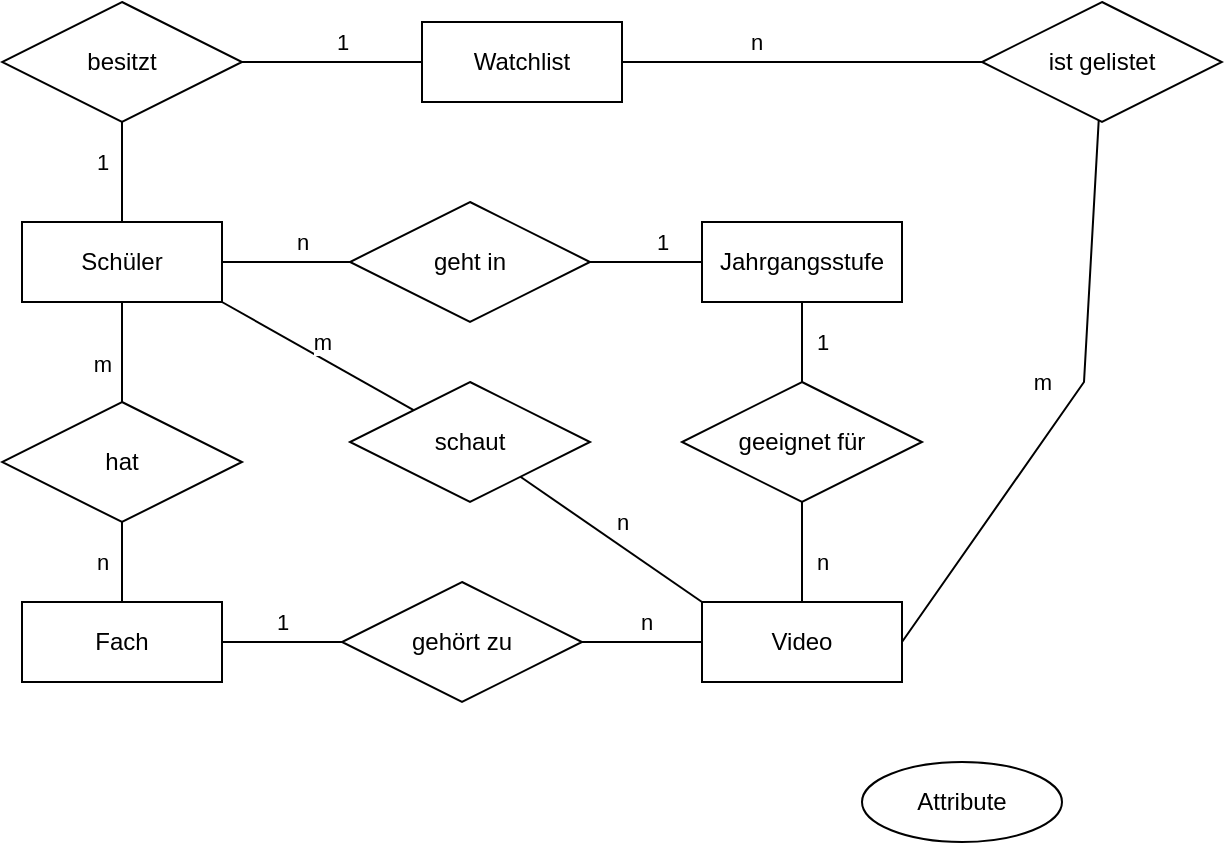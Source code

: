 <mxfile version="13.2.4" type="device" pages="4"><diagram id="a_zkMm7UPZCr8X6rGZft" name="Video Portal"><mxGraphModel dx="975" dy="561" grid="0" gridSize="10" guides="1" tooltips="1" connect="1" arrows="1" fold="1" page="1" pageScale="1" pageWidth="827" pageHeight="1169" math="0" shadow="0"><root><mxCell id="0"/><mxCell id="1" parent="0"/><mxCell id="i4_n3UW4ivkLf7g6PLRW-10" style="rounded=0;orthogonalLoop=1;jettySize=auto;html=1;entryX=0;entryY=0.5;entryDx=0;entryDy=0;endArrow=none;endFill=0;" edge="1" parent="1" source="i4_n3UW4ivkLf7g6PLRW-1" target="i4_n3UW4ivkLf7g6PLRW-3"><mxGeometry relative="1" as="geometry"/></mxCell><mxCell id="i4_n3UW4ivkLf7g6PLRW-34" value="n" style="edgeLabel;html=1;align=center;verticalAlign=middle;resizable=0;points=[];" vertex="1" connectable="0" parent="i4_n3UW4ivkLf7g6PLRW-10"><mxGeometry x="-0.689" y="-1" relative="1" as="geometry"><mxPoint y="-9" as="offset"/></mxGeometry></mxCell><mxCell id="i4_n3UW4ivkLf7g6PLRW-1" value="Video" style="whiteSpace=wrap;html=1;align=center;" vertex="1" parent="1"><mxGeometry x="470" y="450" width="100" height="40" as="geometry"/></mxCell><mxCell id="i4_n3UW4ivkLf7g6PLRW-2" value="Attribute" style="ellipse;whiteSpace=wrap;html=1;align=center;" vertex="1" parent="1"><mxGeometry x="550" y="530" width="100" height="40" as="geometry"/></mxCell><mxCell id="i4_n3UW4ivkLf7g6PLRW-11" style="edgeStyle=none;rounded=0;orthogonalLoop=1;jettySize=auto;html=1;entryX=0;entryY=0.5;entryDx=0;entryDy=0;endArrow=none;endFill=0;" edge="1" parent="1" source="i4_n3UW4ivkLf7g6PLRW-3" target="i4_n3UW4ivkLf7g6PLRW-4"><mxGeometry relative="1" as="geometry"/></mxCell><mxCell id="i4_n3UW4ivkLf7g6PLRW-33" value="1" style="edgeLabel;html=1;align=center;verticalAlign=middle;resizable=0;points=[];" vertex="1" connectable="0" parent="i4_n3UW4ivkLf7g6PLRW-11"><mxGeometry x="-0.514" relative="1" as="geometry"><mxPoint x="8.86" y="-10" as="offset"/></mxGeometry></mxCell><mxCell id="i4_n3UW4ivkLf7g6PLRW-3" value="gehört zu" style="shape=rhombus;perimeter=rhombusPerimeter;whiteSpace=wrap;html=1;align=center;" vertex="1" parent="1"><mxGeometry x="290" y="440" width="120" height="60" as="geometry"/></mxCell><mxCell id="i4_n3UW4ivkLf7g6PLRW-4" value="Fach" style="whiteSpace=wrap;html=1;align=center;" vertex="1" parent="1"><mxGeometry x="130" y="450" width="100" height="40" as="geometry"/></mxCell><mxCell id="i4_n3UW4ivkLf7g6PLRW-23" style="edgeStyle=none;rounded=0;orthogonalLoop=1;jettySize=auto;html=1;entryX=0;entryY=0.5;entryDx=0;entryDy=0;endArrow=none;endFill=0;" edge="1" parent="1" source="i4_n3UW4ivkLf7g6PLRW-5" target="i4_n3UW4ivkLf7g6PLRW-22"><mxGeometry relative="1" as="geometry"/></mxCell><mxCell id="i4_n3UW4ivkLf7g6PLRW-27" value="n" style="edgeLabel;html=1;align=center;verticalAlign=middle;resizable=0;points=[];" vertex="1" connectable="0" parent="i4_n3UW4ivkLf7g6PLRW-23"><mxGeometry x="-0.238" y="1" relative="1" as="geometry"><mxPoint x="-1.43" y="-9" as="offset"/></mxGeometry></mxCell><mxCell id="i4_n3UW4ivkLf7g6PLRW-5" value="Watchlist" style="whiteSpace=wrap;html=1;align=center;" vertex="1" parent="1"><mxGeometry x="330" y="160" width="100" height="40" as="geometry"/></mxCell><mxCell id="i4_n3UW4ivkLf7g6PLRW-13" style="edgeStyle=none;rounded=0;orthogonalLoop=1;jettySize=auto;html=1;entryX=0;entryY=0.5;entryDx=0;entryDy=0;endArrow=none;endFill=0;" edge="1" parent="1" source="i4_n3UW4ivkLf7g6PLRW-6" target="i4_n3UW4ivkLf7g6PLRW-12"><mxGeometry relative="1" as="geometry"/></mxCell><mxCell id="i4_n3UW4ivkLf7g6PLRW-30" value="n" style="edgeLabel;html=1;align=center;verticalAlign=middle;resizable=0;points=[];" vertex="1" connectable="0" parent="i4_n3UW4ivkLf7g6PLRW-13"><mxGeometry x="0.339" relative="1" as="geometry"><mxPoint x="-2.86" y="-10" as="offset"/></mxGeometry></mxCell><mxCell id="i4_n3UW4ivkLf7g6PLRW-18" style="edgeStyle=none;rounded=0;orthogonalLoop=1;jettySize=auto;html=1;entryX=0.5;entryY=0;entryDx=0;entryDy=0;endArrow=none;endFill=0;" edge="1" parent="1" source="i4_n3UW4ivkLf7g6PLRW-6" target="i4_n3UW4ivkLf7g6PLRW-17"><mxGeometry relative="1" as="geometry"/></mxCell><mxCell id="i4_n3UW4ivkLf7g6PLRW-32" value="m" style="edgeLabel;html=1;align=center;verticalAlign=middle;resizable=0;points=[];" vertex="1" connectable="0" parent="i4_n3UW4ivkLf7g6PLRW-18"><mxGeometry x="0.514" relative="1" as="geometry"><mxPoint x="-10" y="-7.71" as="offset"/></mxGeometry></mxCell><mxCell id="i4_n3UW4ivkLf7g6PLRW-6" value="Schüler" style="whiteSpace=wrap;html=1;align=center;" vertex="1" parent="1"><mxGeometry x="130" y="260" width="100" height="40" as="geometry"/></mxCell><mxCell id="i4_n3UW4ivkLf7g6PLRW-7" value="Jahrgangsstufe" style="whiteSpace=wrap;html=1;align=center;" vertex="1" parent="1"><mxGeometry x="470" y="260" width="100" height="40" as="geometry"/></mxCell><mxCell id="i4_n3UW4ivkLf7g6PLRW-20" style="edgeStyle=none;rounded=0;orthogonalLoop=1;jettySize=auto;html=1;endArrow=none;endFill=0;" edge="1" parent="1" source="i4_n3UW4ivkLf7g6PLRW-8" target="i4_n3UW4ivkLf7g6PLRW-6"><mxGeometry relative="1" as="geometry"/></mxCell><mxCell id="i4_n3UW4ivkLf7g6PLRW-25" value="1" style="edgeLabel;html=1;align=center;verticalAlign=middle;resizable=0;points=[];" vertex="1" connectable="0" parent="i4_n3UW4ivkLf7g6PLRW-20"><mxGeometry x="0.251" y="1" relative="1" as="geometry"><mxPoint x="-11" y="-11.43" as="offset"/></mxGeometry></mxCell><mxCell id="i4_n3UW4ivkLf7g6PLRW-21" value="1" style="edgeStyle=none;rounded=0;orthogonalLoop=1;jettySize=auto;html=1;entryX=0;entryY=0.5;entryDx=0;entryDy=0;endArrow=none;endFill=0;" edge="1" parent="1" source="i4_n3UW4ivkLf7g6PLRW-8" target="i4_n3UW4ivkLf7g6PLRW-5"><mxGeometry x="0.111" y="10" relative="1" as="geometry"><mxPoint as="offset"/></mxGeometry></mxCell><mxCell id="i4_n3UW4ivkLf7g6PLRW-8" value="besitzt" style="shape=rhombus;perimeter=rhombusPerimeter;whiteSpace=wrap;html=1;align=center;" vertex="1" parent="1"><mxGeometry x="120" y="150" width="120" height="60" as="geometry"/></mxCell><mxCell id="i4_n3UW4ivkLf7g6PLRW-15" style="edgeStyle=none;rounded=0;orthogonalLoop=1;jettySize=auto;html=1;entryX=0.5;entryY=0;entryDx=0;entryDy=0;endArrow=none;endFill=0;" edge="1" parent="1" source="i4_n3UW4ivkLf7g6PLRW-9" target="i4_n3UW4ivkLf7g6PLRW-1"><mxGeometry relative="1" as="geometry"/></mxCell><mxCell id="i4_n3UW4ivkLf7g6PLRW-35" value="n" style="edgeLabel;html=1;align=center;verticalAlign=middle;resizable=0;points=[];" vertex="1" connectable="0" parent="i4_n3UW4ivkLf7g6PLRW-15"><mxGeometry x="-0.331" y="1" relative="1" as="geometry"><mxPoint x="9" y="13.33" as="offset"/></mxGeometry></mxCell><mxCell id="i4_n3UW4ivkLf7g6PLRW-16" value="1" style="edgeStyle=none;rounded=0;orthogonalLoop=1;jettySize=auto;html=1;entryX=0.5;entryY=1;entryDx=0;entryDy=0;endArrow=none;endFill=0;" edge="1" parent="1" source="i4_n3UW4ivkLf7g6PLRW-9" target="i4_n3UW4ivkLf7g6PLRW-7"><mxGeometry y="-10" relative="1" as="geometry"><mxPoint as="offset"/></mxGeometry></mxCell><mxCell id="i4_n3UW4ivkLf7g6PLRW-9" value="geeignet für" style="shape=rhombus;perimeter=rhombusPerimeter;whiteSpace=wrap;html=1;align=center;" vertex="1" parent="1"><mxGeometry x="460" y="340" width="120" height="60" as="geometry"/></mxCell><mxCell id="i4_n3UW4ivkLf7g6PLRW-14" style="edgeStyle=none;rounded=0;orthogonalLoop=1;jettySize=auto;html=1;endArrow=none;endFill=0;" edge="1" parent="1" source="i4_n3UW4ivkLf7g6PLRW-12" target="i4_n3UW4ivkLf7g6PLRW-7"><mxGeometry relative="1" as="geometry"/></mxCell><mxCell id="i4_n3UW4ivkLf7g6PLRW-29" value="1" style="edgeLabel;html=1;align=center;verticalAlign=middle;resizable=0;points=[];" vertex="1" connectable="0" parent="i4_n3UW4ivkLf7g6PLRW-14"><mxGeometry x="0.265" y="-1" relative="1" as="geometry"><mxPoint y="-11" as="offset"/></mxGeometry></mxCell><mxCell id="i4_n3UW4ivkLf7g6PLRW-12" value="geht in" style="shape=rhombus;perimeter=rhombusPerimeter;whiteSpace=wrap;html=1;align=center;" vertex="1" parent="1"><mxGeometry x="294" y="250" width="120" height="60" as="geometry"/></mxCell><mxCell id="i4_n3UW4ivkLf7g6PLRW-19" style="edgeStyle=none;rounded=0;orthogonalLoop=1;jettySize=auto;html=1;entryX=0.5;entryY=0;entryDx=0;entryDy=0;endArrow=none;endFill=0;" edge="1" parent="1" source="i4_n3UW4ivkLf7g6PLRW-17" target="i4_n3UW4ivkLf7g6PLRW-4"><mxGeometry relative="1" as="geometry"/></mxCell><mxCell id="i4_n3UW4ivkLf7g6PLRW-31" value="n" style="edgeLabel;html=1;align=center;verticalAlign=middle;resizable=0;points=[];" vertex="1" connectable="0" parent="i4_n3UW4ivkLf7g6PLRW-19"><mxGeometry x="0.393" relative="1" as="geometry"><mxPoint x="-10" y="-8" as="offset"/></mxGeometry></mxCell><mxCell id="i4_n3UW4ivkLf7g6PLRW-17" value="hat" style="shape=rhombus;perimeter=rhombusPerimeter;whiteSpace=wrap;html=1;align=center;" vertex="1" parent="1"><mxGeometry x="120" y="350" width="120" height="60" as="geometry"/></mxCell><mxCell id="i4_n3UW4ivkLf7g6PLRW-24" style="edgeStyle=none;rounded=0;orthogonalLoop=1;jettySize=auto;html=1;entryX=1;entryY=0.5;entryDx=0;entryDy=0;endArrow=none;endFill=0;" edge="1" parent="1" source="i4_n3UW4ivkLf7g6PLRW-22" target="i4_n3UW4ivkLf7g6PLRW-1"><mxGeometry relative="1" as="geometry"><Array as="points"><mxPoint x="661" y="340"/></Array></mxGeometry></mxCell><mxCell id="i4_n3UW4ivkLf7g6PLRW-28" value="m" style="edgeLabel;html=1;align=center;verticalAlign=middle;resizable=0;points=[];" vertex="1" connectable="0" parent="i4_n3UW4ivkLf7g6PLRW-24"><mxGeometry x="-0.077" y="1" relative="1" as="geometry"><mxPoint x="-20.5" y="-2.46" as="offset"/></mxGeometry></mxCell><mxCell id="i4_n3UW4ivkLf7g6PLRW-22" value="ist gelistet" style="shape=rhombus;perimeter=rhombusPerimeter;whiteSpace=wrap;html=1;align=center;" vertex="1" parent="1"><mxGeometry x="610" y="150" width="120" height="60" as="geometry"/></mxCell><mxCell id="i4_n3UW4ivkLf7g6PLRW-37" style="edgeStyle=none;rounded=0;orthogonalLoop=1;jettySize=auto;html=1;entryX=1;entryY=1;entryDx=0;entryDy=0;endArrow=none;endFill=0;" edge="1" parent="1" source="i4_n3UW4ivkLf7g6PLRW-36" target="i4_n3UW4ivkLf7g6PLRW-6"><mxGeometry relative="1" as="geometry"/></mxCell><mxCell id="i4_n3UW4ivkLf7g6PLRW-40" value="m" style="edgeLabel;html=1;align=center;verticalAlign=middle;resizable=0;points=[];" vertex="1" connectable="0" parent="i4_n3UW4ivkLf7g6PLRW-37"><mxGeometry x="-0.327" y="1" relative="1" as="geometry"><mxPoint x="-13.4" y="-16.94" as="offset"/></mxGeometry></mxCell><mxCell id="i4_n3UW4ivkLf7g6PLRW-38" style="edgeStyle=none;rounded=0;orthogonalLoop=1;jettySize=auto;html=1;entryX=0;entryY=0;entryDx=0;entryDy=0;endArrow=none;endFill=0;" edge="1" parent="1" source="i4_n3UW4ivkLf7g6PLRW-36" target="i4_n3UW4ivkLf7g6PLRW-1"><mxGeometry relative="1" as="geometry"/></mxCell><mxCell id="i4_n3UW4ivkLf7g6PLRW-39" value="n" style="edgeLabel;html=1;align=center;verticalAlign=middle;resizable=0;points=[];" vertex="1" connectable="0" parent="i4_n3UW4ivkLf7g6PLRW-38"><mxGeometry x="-0.291" y="2" relative="1" as="geometry"><mxPoint x="17.4" y="2.02" as="offset"/></mxGeometry></mxCell><mxCell id="i4_n3UW4ivkLf7g6PLRW-36" value="schaut" style="shape=rhombus;perimeter=rhombusPerimeter;whiteSpace=wrap;html=1;align=center;" vertex="1" parent="1"><mxGeometry x="294" y="340" width="120" height="60" as="geometry"/></mxCell></root></mxGraphModel></diagram><diagram id="hEAbOW6qLUbMsKD9NViu" name="eScooter"><mxGraphModel dx="1170" dy="673" grid="0" gridSize="10" guides="1" tooltips="1" connect="1" arrows="1" fold="1" page="1" pageScale="1" pageWidth="827" pageHeight="1169" math="0" shadow="0"><root><mxCell id="SSrr174SszwygzmOOeaU-0"/><mxCell id="SSrr174SszwygzmOOeaU-1" parent="SSrr174SszwygzmOOeaU-0"/><mxCell id="SSrr174SszwygzmOOeaU-2" value="eScooter" style="whiteSpace=wrap;html=1;align=center;fillColor=#dae8fc;strokeColor=#6c8ebf;" vertex="1" parent="SSrr174SszwygzmOOeaU-1"><mxGeometry x="160" y="240" width="100" height="40" as="geometry"/></mxCell><mxCell id="SSrr174SszwygzmOOeaU-19" value="m" style="edgeStyle=none;rounded=0;orthogonalLoop=1;jettySize=auto;html=1;entryX=1;entryY=0.5;entryDx=0;entryDy=0;endArrow=none;endFill=0;" edge="1" parent="SSrr174SszwygzmOOeaU-1" source="SSrr174SszwygzmOOeaU-3" target="SSrr174SszwygzmOOeaU-2"><mxGeometry y="-10" relative="1" as="geometry"><mxPoint as="offset"/></mxGeometry></mxCell><mxCell id="SSrr174SszwygzmOOeaU-34" style="edgeStyle=none;rounded=0;orthogonalLoop=1;jettySize=auto;html=1;entryX=0.5;entryY=0;entryDx=0;entryDy=0;endArrow=none;endFill=0;" edge="1" parent="SSrr174SszwygzmOOeaU-1" source="SSrr174SszwygzmOOeaU-3" target="SSrr174SszwygzmOOeaU-33"><mxGeometry relative="1" as="geometry"/></mxCell><mxCell id="SSrr174SszwygzmOOeaU-35" style="edgeStyle=none;rounded=0;orthogonalLoop=1;jettySize=auto;html=1;entryX=0.58;entryY=-0.05;entryDx=0;entryDy=0;entryPerimeter=0;endArrow=none;endFill=0;" edge="1" parent="SSrr174SszwygzmOOeaU-1" source="SSrr174SszwygzmOOeaU-3" target="SSrr174SszwygzmOOeaU-32"><mxGeometry relative="1" as="geometry"/></mxCell><mxCell id="SSrr174SszwygzmOOeaU-3" value="leiht" style="shape=rhombus;perimeter=rhombusPerimeter;whiteSpace=wrap;html=1;align=center;fillColor=#e1d5e7;strokeColor=#9673a6;" vertex="1" parent="SSrr174SszwygzmOOeaU-1"><mxGeometry x="320" y="230" width="120" height="60" as="geometry"/></mxCell><mxCell id="SSrr174SszwygzmOOeaU-16" value="n" style="edgeStyle=none;rounded=0;orthogonalLoop=1;jettySize=auto;html=1;entryX=0.5;entryY=0;entryDx=0;entryDy=0;endArrow=none;endFill=0;" edge="1" parent="SSrr174SszwygzmOOeaU-1" source="SSrr174SszwygzmOOeaU-4" target="SSrr174SszwygzmOOeaU-6"><mxGeometry x="0.2" y="10" relative="1" as="geometry"><mxPoint as="offset"/></mxGeometry></mxCell><mxCell id="SSrr174SszwygzmOOeaU-18" value="n" style="edgeStyle=none;rounded=0;orthogonalLoop=1;jettySize=auto;html=1;entryX=1;entryY=0.5;entryDx=0;entryDy=0;endArrow=none;endFill=0;" edge="1" parent="SSrr174SszwygzmOOeaU-1" source="SSrr174SszwygzmOOeaU-4" target="SSrr174SszwygzmOOeaU-3"><mxGeometry x="-0.143" y="-10" relative="1" as="geometry"><mxPoint as="offset"/></mxGeometry></mxCell><mxCell id="SSrr174SszwygzmOOeaU-4" value="Kunde" style="whiteSpace=wrap;html=1;align=center;fillColor=#fff2cc;strokeColor=#d6b656;" vertex="1" parent="SSrr174SszwygzmOOeaU-1"><mxGeometry x="510" y="240" width="100" height="40" as="geometry"/></mxCell><mxCell id="SSrr174SszwygzmOOeaU-30" style="edgeStyle=none;rounded=0;orthogonalLoop=1;jettySize=auto;html=1;entryX=0;entryY=0;entryDx=0;entryDy=0;endArrow=none;endFill=0;" edge="1" parent="SSrr174SszwygzmOOeaU-1" source="SSrr174SszwygzmOOeaU-5" target="SSrr174SszwygzmOOeaU-28"><mxGeometry relative="1" as="geometry"/></mxCell><mxCell id="SSrr174SszwygzmOOeaU-31" style="edgeStyle=none;rounded=0;orthogonalLoop=1;jettySize=auto;html=1;entryX=0.5;entryY=0;entryDx=0;entryDy=0;endArrow=none;endFill=0;" edge="1" parent="SSrr174SszwygzmOOeaU-1" source="SSrr174SszwygzmOOeaU-5" target="SSrr174SszwygzmOOeaU-29"><mxGeometry relative="1" as="geometry"/></mxCell><mxCell id="SSrr174SszwygzmOOeaU-5" value="Kundengruppe" style="whiteSpace=wrap;html=1;align=center;fillColor=#d5e8d4;strokeColor=#82b366;" vertex="1" parent="SSrr174SszwygzmOOeaU-1"><mxGeometry x="510" y="440" width="100" height="40" as="geometry"/></mxCell><mxCell id="SSrr174SszwygzmOOeaU-17" value="1" style="edgeStyle=none;rounded=0;orthogonalLoop=1;jettySize=auto;html=1;exitX=0.5;exitY=1;exitDx=0;exitDy=0;entryX=0.5;entryY=0;entryDx=0;entryDy=0;endArrow=none;endFill=0;" edge="1" parent="SSrr174SszwygzmOOeaU-1" source="SSrr174SszwygzmOOeaU-6" target="SSrr174SszwygzmOOeaU-5"><mxGeometry x="0.2" y="10" relative="1" as="geometry"><mxPoint as="offset"/></mxGeometry></mxCell><mxCell id="SSrr174SszwygzmOOeaU-6" value="gehört an" style="shape=rhombus;perimeter=rhombusPerimeter;whiteSpace=wrap;html=1;align=center;" vertex="1" parent="SSrr174SszwygzmOOeaU-1"><mxGeometry x="500" y="330" width="120" height="60" as="geometry"/></mxCell><mxCell id="SSrr174SszwygzmOOeaU-13" style="edgeStyle=none;rounded=0;orthogonalLoop=1;jettySize=auto;html=1;entryX=1;entryY=0;entryDx=0;entryDy=0;endArrow=none;endFill=0;" edge="1" parent="SSrr174SszwygzmOOeaU-1" source="SSrr174SszwygzmOOeaU-8" target="SSrr174SszwygzmOOeaU-4"><mxGeometry relative="1" as="geometry"/></mxCell><mxCell id="SSrr174SszwygzmOOeaU-8" value="&lt;u&gt;Kundennr&lt;/u&gt;" style="ellipse;whiteSpace=wrap;html=1;align=center;fillColor=#fff2cc;strokeColor=#d6b656;" vertex="1" parent="SSrr174SszwygzmOOeaU-1"><mxGeometry x="660" y="140" width="100" height="40" as="geometry"/></mxCell><mxCell id="SSrr174SszwygzmOOeaU-14" style="edgeStyle=none;rounded=0;orthogonalLoop=1;jettySize=auto;html=1;entryX=1;entryY=0.5;entryDx=0;entryDy=0;endArrow=none;endFill=0;" edge="1" parent="SSrr174SszwygzmOOeaU-1" source="SSrr174SszwygzmOOeaU-9" target="SSrr174SszwygzmOOeaU-4"><mxGeometry relative="1" as="geometry"/></mxCell><mxCell id="SSrr174SszwygzmOOeaU-9" value="Name" style="ellipse;whiteSpace=wrap;html=1;align=center;fillColor=#fff2cc;strokeColor=#d6b656;" vertex="1" parent="SSrr174SszwygzmOOeaU-1"><mxGeometry x="680" y="210" width="100" height="40" as="geometry"/></mxCell><mxCell id="SSrr174SszwygzmOOeaU-15" style="edgeStyle=none;rounded=0;orthogonalLoop=1;jettySize=auto;html=1;entryX=1;entryY=1;entryDx=0;entryDy=0;endArrow=none;endFill=0;" edge="1" parent="SSrr174SszwygzmOOeaU-1" source="SSrr174SszwygzmOOeaU-10" target="SSrr174SszwygzmOOeaU-4"><mxGeometry relative="1" as="geometry"/></mxCell><mxCell id="SSrr174SszwygzmOOeaU-10" value="Vorname" style="ellipse;whiteSpace=wrap;html=1;align=center;fillColor=#fff2cc;strokeColor=#d6b656;" vertex="1" parent="SSrr174SszwygzmOOeaU-1"><mxGeometry x="680" y="280" width="100" height="40" as="geometry"/></mxCell><mxCell id="SSrr174SszwygzmOOeaU-12" style="edgeStyle=none;rounded=0;orthogonalLoop=1;jettySize=auto;html=1;endArrow=none;endFill=0;" edge="1" parent="SSrr174SszwygzmOOeaU-1" source="SSrr174SszwygzmOOeaU-11" target="SSrr174SszwygzmOOeaU-4"><mxGeometry relative="1" as="geometry"/></mxCell><mxCell id="SSrr174SszwygzmOOeaU-11" value="Handynummer" style="ellipse;whiteSpace=wrap;html=1;align=center;fillColor=#fff2cc;strokeColor=#d6b656;" vertex="1" parent="SSrr174SszwygzmOOeaU-1"><mxGeometry x="530" y="120" width="100" height="40" as="geometry"/></mxCell><mxCell id="SSrr174SszwygzmOOeaU-21" style="edgeStyle=none;rounded=0;orthogonalLoop=1;jettySize=auto;html=1;entryX=0.5;entryY=0;entryDx=0;entryDy=0;endArrow=none;endFill=0;" edge="1" parent="SSrr174SszwygzmOOeaU-1" source="SSrr174SszwygzmOOeaU-20" target="SSrr174SszwygzmOOeaU-2"><mxGeometry relative="1" as="geometry"/></mxCell><mxCell id="SSrr174SszwygzmOOeaU-20" value="&lt;u&gt;Kennzeichen&lt;/u&gt;" style="ellipse;whiteSpace=wrap;html=1;align=center;fillColor=#dae8fc;strokeColor=#6c8ebf;" vertex="1" parent="SSrr174SszwygzmOOeaU-1"><mxGeometry x="180" y="140" width="100" height="40" as="geometry"/></mxCell><mxCell id="SSrr174SszwygzmOOeaU-24" style="edgeStyle=none;rounded=0;orthogonalLoop=1;jettySize=auto;html=1;entryX=0.25;entryY=0;entryDx=0;entryDy=0;endArrow=none;endFill=0;" edge="1" parent="SSrr174SszwygzmOOeaU-1" source="SSrr174SszwygzmOOeaU-22" target="SSrr174SszwygzmOOeaU-2"><mxGeometry relative="1" as="geometry"/></mxCell><mxCell id="SSrr174SszwygzmOOeaU-22" value="Akkustand" style="ellipse;whiteSpace=wrap;html=1;align=center;fillColor=#dae8fc;strokeColor=#6c8ebf;" vertex="1" parent="SSrr174SszwygzmOOeaU-1"><mxGeometry x="50" y="170" width="100" height="40" as="geometry"/></mxCell><mxCell id="SSrr174SszwygzmOOeaU-27" style="edgeStyle=none;rounded=0;orthogonalLoop=1;jettySize=auto;html=1;entryX=0.43;entryY=1.025;entryDx=0;entryDy=0;entryPerimeter=0;endArrow=none;endFill=0;" edge="1" parent="SSrr174SszwygzmOOeaU-1" source="SSrr174SszwygzmOOeaU-26" target="SSrr174SszwygzmOOeaU-2"><mxGeometry relative="1" as="geometry"/></mxCell><mxCell id="SSrr174SszwygzmOOeaU-26" value="Koordinaten" style="ellipse;whiteSpace=wrap;html=1;align=center;fillColor=#dae8fc;strokeColor=#6c8ebf;" vertex="1" parent="SSrr174SszwygzmOOeaU-1"><mxGeometry x="40" y="300" width="100" height="40" as="geometry"/></mxCell><mxCell id="SSrr174SszwygzmOOeaU-28" value="&lt;u&gt;Bezeichnung&lt;/u&gt;" style="ellipse;whiteSpace=wrap;html=1;align=center;fillColor=#d5e8d4;strokeColor=#82b366;" vertex="1" parent="SSrr174SszwygzmOOeaU-1"><mxGeometry x="650" y="470" width="100" height="40" as="geometry"/></mxCell><mxCell id="SSrr174SszwygzmOOeaU-29" value="Preis" style="ellipse;whiteSpace=wrap;html=1;align=center;fillColor=#d5e8d4;strokeColor=#82b366;" vertex="1" parent="SSrr174SszwygzmOOeaU-1"><mxGeometry x="530" y="530" width="100" height="40" as="geometry"/></mxCell><mxCell id="SSrr174SszwygzmOOeaU-32" value="Startzeit" style="ellipse;whiteSpace=wrap;html=1;align=center;fillColor=#e1d5e7;strokeColor=#9673a6;" vertex="1" parent="SSrr174SszwygzmOOeaU-1"><mxGeometry x="282" y="313" width="100" height="40" as="geometry"/></mxCell><mxCell id="SSrr174SszwygzmOOeaU-33" value="Endezeit" style="ellipse;whiteSpace=wrap;html=1;align=center;fillColor=#e1d5e7;strokeColor=#9673a6;" vertex="1" parent="SSrr174SszwygzmOOeaU-1"><mxGeometry x="368" y="368" width="100" height="40" as="geometry"/></mxCell></root></mxGraphModel></diagram><diagram id="uggN_FVROiUdhtDjZ_DW" name="Schule"><mxGraphModel dx="1412" dy="812" grid="0" gridSize="10" guides="1" tooltips="1" connect="1" arrows="1" fold="1" page="1" pageScale="1" pageWidth="1169" pageHeight="827" math="0" shadow="0"><root><mxCell id="nKgOm3n_4c1LlRhgsSro-0"/><mxCell id="nKgOm3n_4c1LlRhgsSro-1" parent="nKgOm3n_4c1LlRhgsSro-0"/><mxCell id="nmdzRrV9VEOIbNNfAdNE-6" value="?" style="edgeStyle=none;rounded=0;orthogonalLoop=1;jettySize=auto;html=1;endArrow=none;endFill=0;fontSize=14;" edge="1" parent="nKgOm3n_4c1LlRhgsSro-1" source="nmdzRrV9VEOIbNNfAdNE-0" target="nmdzRrV9VEOIbNNfAdNE-4"><mxGeometry x="0.2" y="-10" relative="1" as="geometry"><mxPoint as="offset"/></mxGeometry></mxCell><mxCell id="nmdzRrV9VEOIbNNfAdNE-0" value="Raum" style="whiteSpace=wrap;html=1;align=center;fontSize=14;" vertex="1" parent="nKgOm3n_4c1LlRhgsSro-1"><mxGeometry x="680" y="340" width="80" height="40" as="geometry"/></mxCell><mxCell id="nmdzRrV9VEOIbNNfAdNE-1" value="Klasse" style="whiteSpace=wrap;html=1;align=center;fontSize=14;" vertex="1" parent="nKgOm3n_4c1LlRhgsSro-1"><mxGeometry x="360" y="340" width="80" height="40" as="geometry"/></mxCell><mxCell id="nmdzRrV9VEOIbNNfAdNE-2" value="Schüler" style="whiteSpace=wrap;html=1;align=center;fontSize=14;" vertex="1" parent="nKgOm3n_4c1LlRhgsSro-1"><mxGeometry x="360" y="130" width="80" height="40" as="geometry"/></mxCell><mxCell id="nmdzRrV9VEOIbNNfAdNE-9" style="edgeStyle=none;rounded=0;orthogonalLoop=1;jettySize=auto;html=1;entryX=0;entryY=0.5;entryDx=0;entryDy=0;endArrow=none;endFill=0;exitX=1;exitY=0.5;exitDx=0;exitDy=0;" edge="1" parent="nKgOm3n_4c1LlRhgsSro-1" source="nmdzRrV9VEOIbNNfAdNE-3" target="nmdzRrV9VEOIbNNfAdNE-1"><mxGeometry relative="1" as="geometry"/></mxCell><mxCell id="nmdzRrV9VEOIbNNfAdNE-13" value="?" style="edgeLabel;html=1;align=center;verticalAlign=middle;resizable=0;points=[];fontSize=14;" vertex="1" connectable="0" parent="nmdzRrV9VEOIbNNfAdNE-9"><mxGeometry x="-0.119" relative="1" as="geometry"><mxPoint y="-10" as="offset"/></mxGeometry></mxCell><mxCell id="nmdzRrV9VEOIbNNfAdNE-3" value="unterrichtet" style="shape=rhombus;perimeter=rhombusPerimeter;whiteSpace=wrap;html=1;align=center;fontSize=14;" vertex="1" parent="nKgOm3n_4c1LlRhgsSro-1"><mxGeometry x="180" y="330" width="120" height="60" as="geometry"/></mxCell><mxCell id="nmdzRrV9VEOIbNNfAdNE-7" value="?" style="edgeStyle=none;rounded=0;orthogonalLoop=1;jettySize=auto;html=1;endArrow=none;endFill=0;fontSize=14;" edge="1" parent="nKgOm3n_4c1LlRhgsSro-1" source="nmdzRrV9VEOIbNNfAdNE-4" target="nmdzRrV9VEOIbNNfAdNE-1"><mxGeometry x="0.071" y="-10" relative="1" as="geometry"><mxPoint as="offset"/></mxGeometry></mxCell><mxCell id="nmdzRrV9VEOIbNNfAdNE-4" value="befindet sich" style="shape=rhombus;perimeter=rhombusPerimeter;whiteSpace=wrap;html=1;align=center;fontSize=14;" vertex="1" parent="nKgOm3n_4c1LlRhgsSro-1"><mxGeometry x="500" y="330" width="120" height="60" as="geometry"/></mxCell><mxCell id="nmdzRrV9VEOIbNNfAdNE-8" style="edgeStyle=none;rounded=0;orthogonalLoop=1;jettySize=auto;html=1;entryX=0;entryY=0.5;entryDx=0;entryDy=0;endArrow=none;endFill=0;" edge="1" parent="nKgOm3n_4c1LlRhgsSro-1" source="nmdzRrV9VEOIbNNfAdNE-5" target="nmdzRrV9VEOIbNNfAdNE-3"><mxGeometry relative="1" as="geometry"/></mxCell><mxCell id="nmdzRrV9VEOIbNNfAdNE-14" value="?" style="edgeLabel;html=1;align=center;verticalAlign=middle;resizable=0;points=[];fontSize=14;" vertex="1" connectable="0" parent="nmdzRrV9VEOIbNNfAdNE-8"><mxGeometry x="-0.167" y="-1" relative="1" as="geometry"><mxPoint x="10.95" y="-11" as="offset"/></mxGeometry></mxCell><mxCell id="nmdzRrV9VEOIbNNfAdNE-5" value="Lehrer" style="whiteSpace=wrap;html=1;align=center;fontSize=14;" vertex="1" parent="nKgOm3n_4c1LlRhgsSro-1"><mxGeometry x="40" y="340" width="80" height="40" as="geometry"/></mxCell><mxCell id="nmdzRrV9VEOIbNNfAdNE-11" style="edgeStyle=none;rounded=0;orthogonalLoop=1;jettySize=auto;html=1;endArrow=none;endFill=0;" edge="1" parent="nKgOm3n_4c1LlRhgsSro-1" source="nmdzRrV9VEOIbNNfAdNE-10" target="nmdzRrV9VEOIbNNfAdNE-2"><mxGeometry relative="1" as="geometry"/></mxCell><mxCell id="nmdzRrV9VEOIbNNfAdNE-15" value="?" style="edgeLabel;html=1;align=center;verticalAlign=middle;resizable=0;points=[];fontSize=14;" vertex="1" connectable="0" parent="nmdzRrV9VEOIbNNfAdNE-11"><mxGeometry x="-0.119" y="-1" relative="1" as="geometry"><mxPoint x="9" y="-9" as="offset"/></mxGeometry></mxCell><mxCell id="nmdzRrV9VEOIbNNfAdNE-12" value="?" style="edgeStyle=none;rounded=0;orthogonalLoop=1;jettySize=auto;html=1;endArrow=none;endFill=0;fontSize=14;" edge="1" parent="nKgOm3n_4c1LlRhgsSro-1" source="nmdzRrV9VEOIbNNfAdNE-10" target="nmdzRrV9VEOIbNNfAdNE-1"><mxGeometry x="-0.2" y="10" relative="1" as="geometry"><mxPoint x="640" y="380" as="targetPoint"/><mxPoint as="offset"/></mxGeometry></mxCell><mxCell id="nmdzRrV9VEOIbNNfAdNE-10" value="geht" style="shape=rhombus;perimeter=rhombusPerimeter;whiteSpace=wrap;html=1;align=center;fontSize=14;" vertex="1" parent="nKgOm3n_4c1LlRhgsSro-1"><mxGeometry x="340" y="230" width="120" height="60" as="geometry"/></mxCell><mxCell id="UR5TzztNYK0J9sAUSqSk-0" value="Ergänze die fehlenden Kardinalitäten." style="text;html=1;align=left;verticalAlign=middle;resizable=0;points=[];autosize=1;fontSize=18;" vertex="1" parent="nKgOm3n_4c1LlRhgsSro-1"><mxGeometry x="80" y="55" width="320" height="30" as="geometry"/></mxCell></root></mxGraphModel></diagram><diagram id="-kUpTXTwyf7WrjlFV5AO" name="Seite-4"><mxGraphModel dx="2048" dy="1178" grid="1" gridSize="10" guides="1" tooltips="1" connect="1" arrows="1" fold="1" page="1" pageScale="1" pageWidth="827" pageHeight="1169" math="0" shadow="0"><root><mxCell id="pFB1IELNhxLScvc4pcBN-0"/><mxCell id="pFB1IELNhxLScvc4pcBN-1" parent="pFB1IELNhxLScvc4pcBN-0"/></root></mxGraphModel></diagram></mxfile>